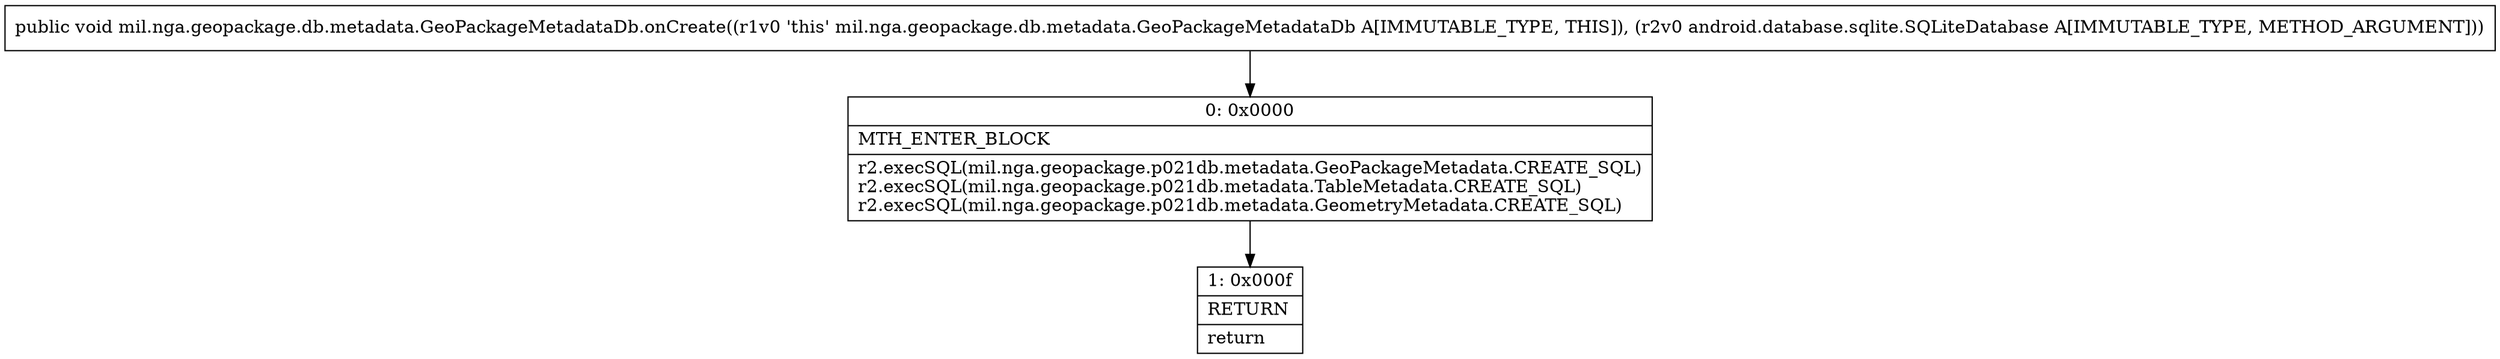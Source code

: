 digraph "CFG formil.nga.geopackage.db.metadata.GeoPackageMetadataDb.onCreate(Landroid\/database\/sqlite\/SQLiteDatabase;)V" {
Node_0 [shape=record,label="{0\:\ 0x0000|MTH_ENTER_BLOCK\l|r2.execSQL(mil.nga.geopackage.p021db.metadata.GeoPackageMetadata.CREATE_SQL)\lr2.execSQL(mil.nga.geopackage.p021db.metadata.TableMetadata.CREATE_SQL)\lr2.execSQL(mil.nga.geopackage.p021db.metadata.GeometryMetadata.CREATE_SQL)\l}"];
Node_1 [shape=record,label="{1\:\ 0x000f|RETURN\l|return\l}"];
MethodNode[shape=record,label="{public void mil.nga.geopackage.db.metadata.GeoPackageMetadataDb.onCreate((r1v0 'this' mil.nga.geopackage.db.metadata.GeoPackageMetadataDb A[IMMUTABLE_TYPE, THIS]), (r2v0 android.database.sqlite.SQLiteDatabase A[IMMUTABLE_TYPE, METHOD_ARGUMENT])) }"];
MethodNode -> Node_0;
Node_0 -> Node_1;
}

